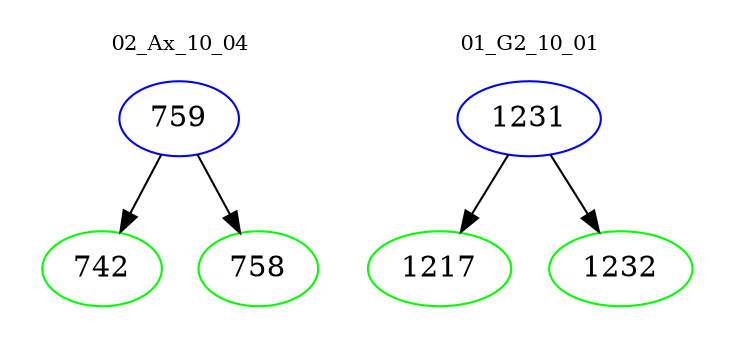 digraph{
subgraph cluster_0 {
color = white
label = "02_Ax_10_04";
fontsize=10;
T0_759 [label="759", color="blue"]
T0_759 -> T0_742 [color="black"]
T0_742 [label="742", color="green"]
T0_759 -> T0_758 [color="black"]
T0_758 [label="758", color="green"]
}
subgraph cluster_1 {
color = white
label = "01_G2_10_01";
fontsize=10;
T1_1231 [label="1231", color="blue"]
T1_1231 -> T1_1217 [color="black"]
T1_1217 [label="1217", color="green"]
T1_1231 -> T1_1232 [color="black"]
T1_1232 [label="1232", color="green"]
}
}
